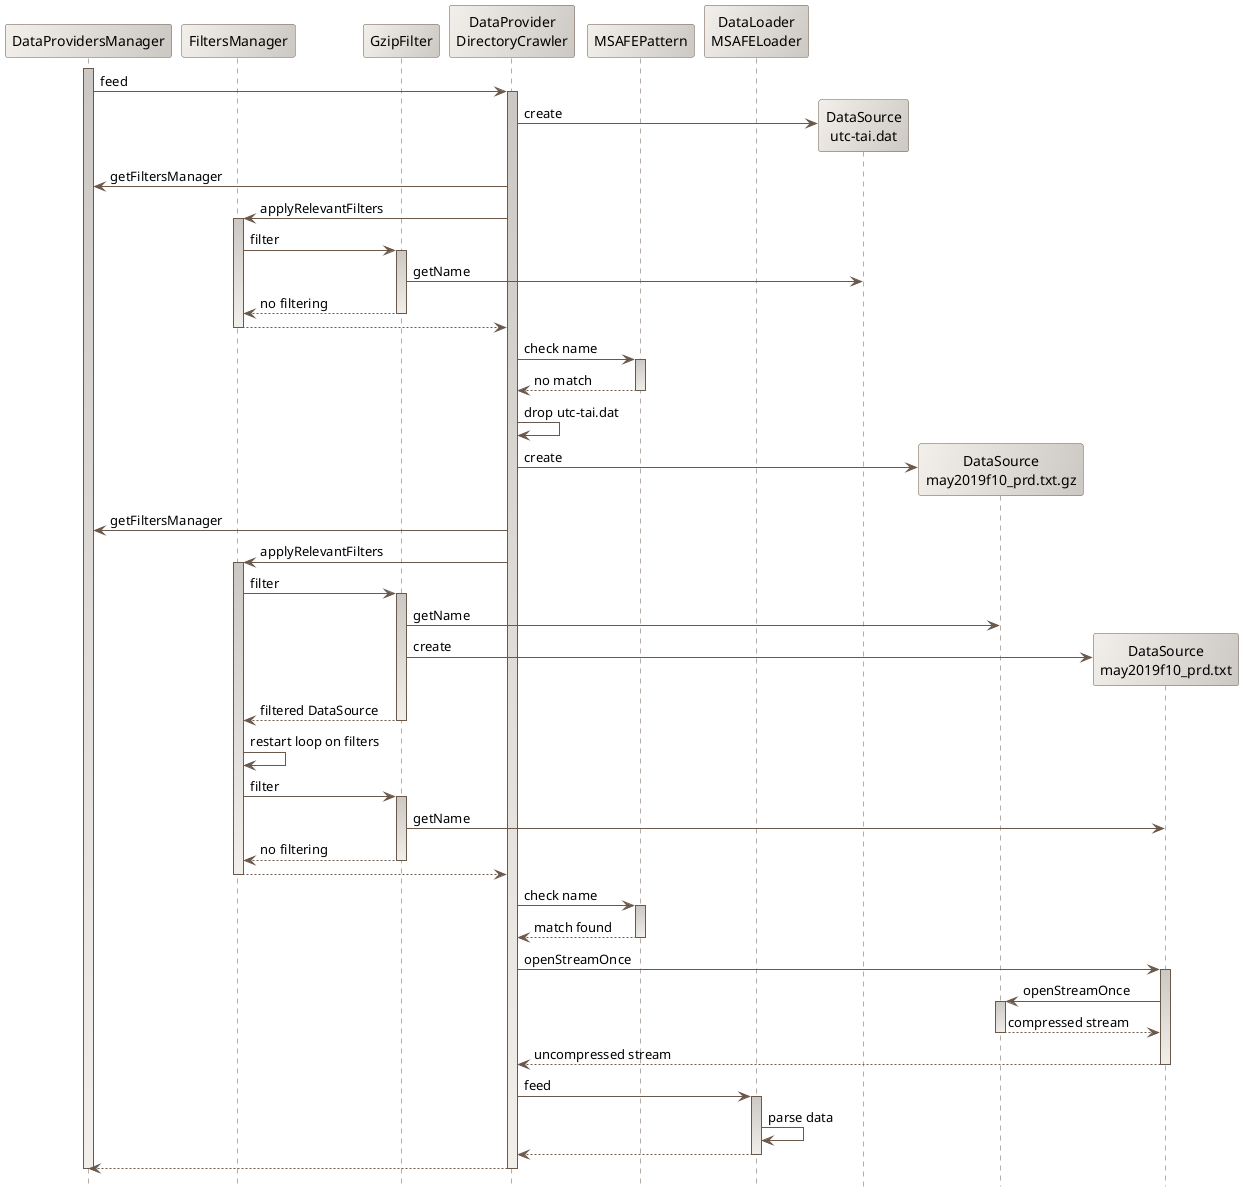 ' Copyright 2002-2024 CS GROUP
' Licensed to CS GROUP (CS) under one or more
' contributor license agreements.  See the NOTICE file distributed with
' this work for additional information regarding copyright ownership.
' CS licenses this file to You under the Apache License, Version 2.0
' (the "License"); you may not use this file except in compliance with
' the License.  You may obtain a copy of the License at
'
'   http://www.apache.org/licenses/LICENSE-2.0
'
' Unless required by applicable law or agreed to in writing, software
' distributed under the License is distributed on an "AS IS" BASIS,
' WITHOUT WARRANTIES OR CONDITIONS OF ANY KIND, either express or implied.
' See the License for the specific language governing permissions and
' limitations under the License.
 
@startuml

  skinparam svek                                true
  skinparam NoteBackgroundColor                 #F3EFEB
  skinparam NoteBorderColor                     #691616
  skinparam NoteFontColor                       #691616
  skinparam SequenceActorBorderColor            #6A584B
  skinparam SequenceParticipantBackgroundColor  #F3EFEB/CCC9C5
  skinparam SequenceParticipantBorderColor      #6A584B
  skinparam SequenceLifeLineBackgroundColor     #CCC9C5/F3EFEB
  skinparam SequenceLifeLineBorderColor         #6A584B
  skinparam SequenceArrowColor                  #6A584B
  skinparam SequenceBorderColor                 #6A584B
  skinparam SequenceFontSize                    11

  hide footbox

  participant DataProvidersManager
  participant FiltersManager
  participant GzipFilter
  participant "DataProvider\nDirectoryCrawler" as DirectoryCrawler
  participant MSAFEPattern
  participant "DataLoader\nMSAFELoader" as MSAFELoader
  participant "DataSource\nutc-tai.dat" as DataSource1
  participant "DataSource\nmay2019f10_prd.txt.gz" as DataSource2
  participant "DataSource\nmay2019f10_prd.txt" as DataSource3

  activate DataProvidersManager
    DataProvidersManager -> DirectoryCrawler : feed
    activate DirectoryCrawler
      create DataSource1
      DirectoryCrawler                    ->         DataSource1 : create
      DirectoryCrawler                    ->         DataProvidersManager : getFiltersManager
      DirectoryCrawler                    ->         FiltersManager : applyRelevantFilters
      activate FiltersManager
        FiltersManager  -> GzipFilter : filter
        activate GzipFilter
          GzipFilter -> DataSource1 : getName
          return no filtering
        deactivate GzipFilter
        FiltersManager                    -->         DirectoryCrawler
      deactivate FiltersManager
      DirectoryCrawler -> MSAFEPattern : check name
      activate MSAFEPattern
        MSAFEPattern --> DirectoryCrawler : no match
      deactivate MSAFEPattern
      DirectoryCrawler -> DirectoryCrawler : drop utc-tai.dat
      create DataSource2
      DirectoryCrawler                    ->         DataSource2 : create
      DirectoryCrawler                    ->         DataProvidersManager : getFiltersManager
      DirectoryCrawler                    ->         FiltersManager : applyRelevantFilters
      activate FiltersManager
        FiltersManager  -> GzipFilter : filter
        activate GzipFilter
          GzipFilter -> DataSource2 : getName
          create DataSource3
           GzipFilter -> DataSource3 : create
          return filtered DataSource
        deactivate GzipFilter
        FiltersManager -> FiltersManager : restart loop on filters
        FiltersManager  -> GzipFilter : filter
        activate GzipFilter
          GzipFilter -> DataSource3 : getName
          return no filtering
        deactivate GzipFilter
        FiltersManager                    -->         DirectoryCrawler
      deactivate FiltersManager
      DirectoryCrawler -> MSAFEPattern : check name
      activate MSAFEPattern
        MSAFEPattern --> DirectoryCrawler : match found
      deactivate MSAFEPattern
      DirectoryCrawler -> DataSource3 : openStreamOnce
      activate DataSource3
        DataSource3 -> DataSource2 : openStreamOnce
        activate DataSource2
          DataSource2 --> DataSource3 : compressed stream
        deactivate DataSource2
          DataSource3 --> DirectoryCrawler : uncompressed stream
      deactivate DataSource3
      DirectoryCrawler -> MSAFELoader : feed
      activate MSAFELoader
        MSAFELoader -> MSAFELoader : parse data
        MSAFELoader --> DirectoryCrawler
      deactivate MSAFELoader
      DirectoryCrawler --> DataProvidersManager
    deactivate DirectoryCrawler
  deactivate DataProvidersManager

@enduml
